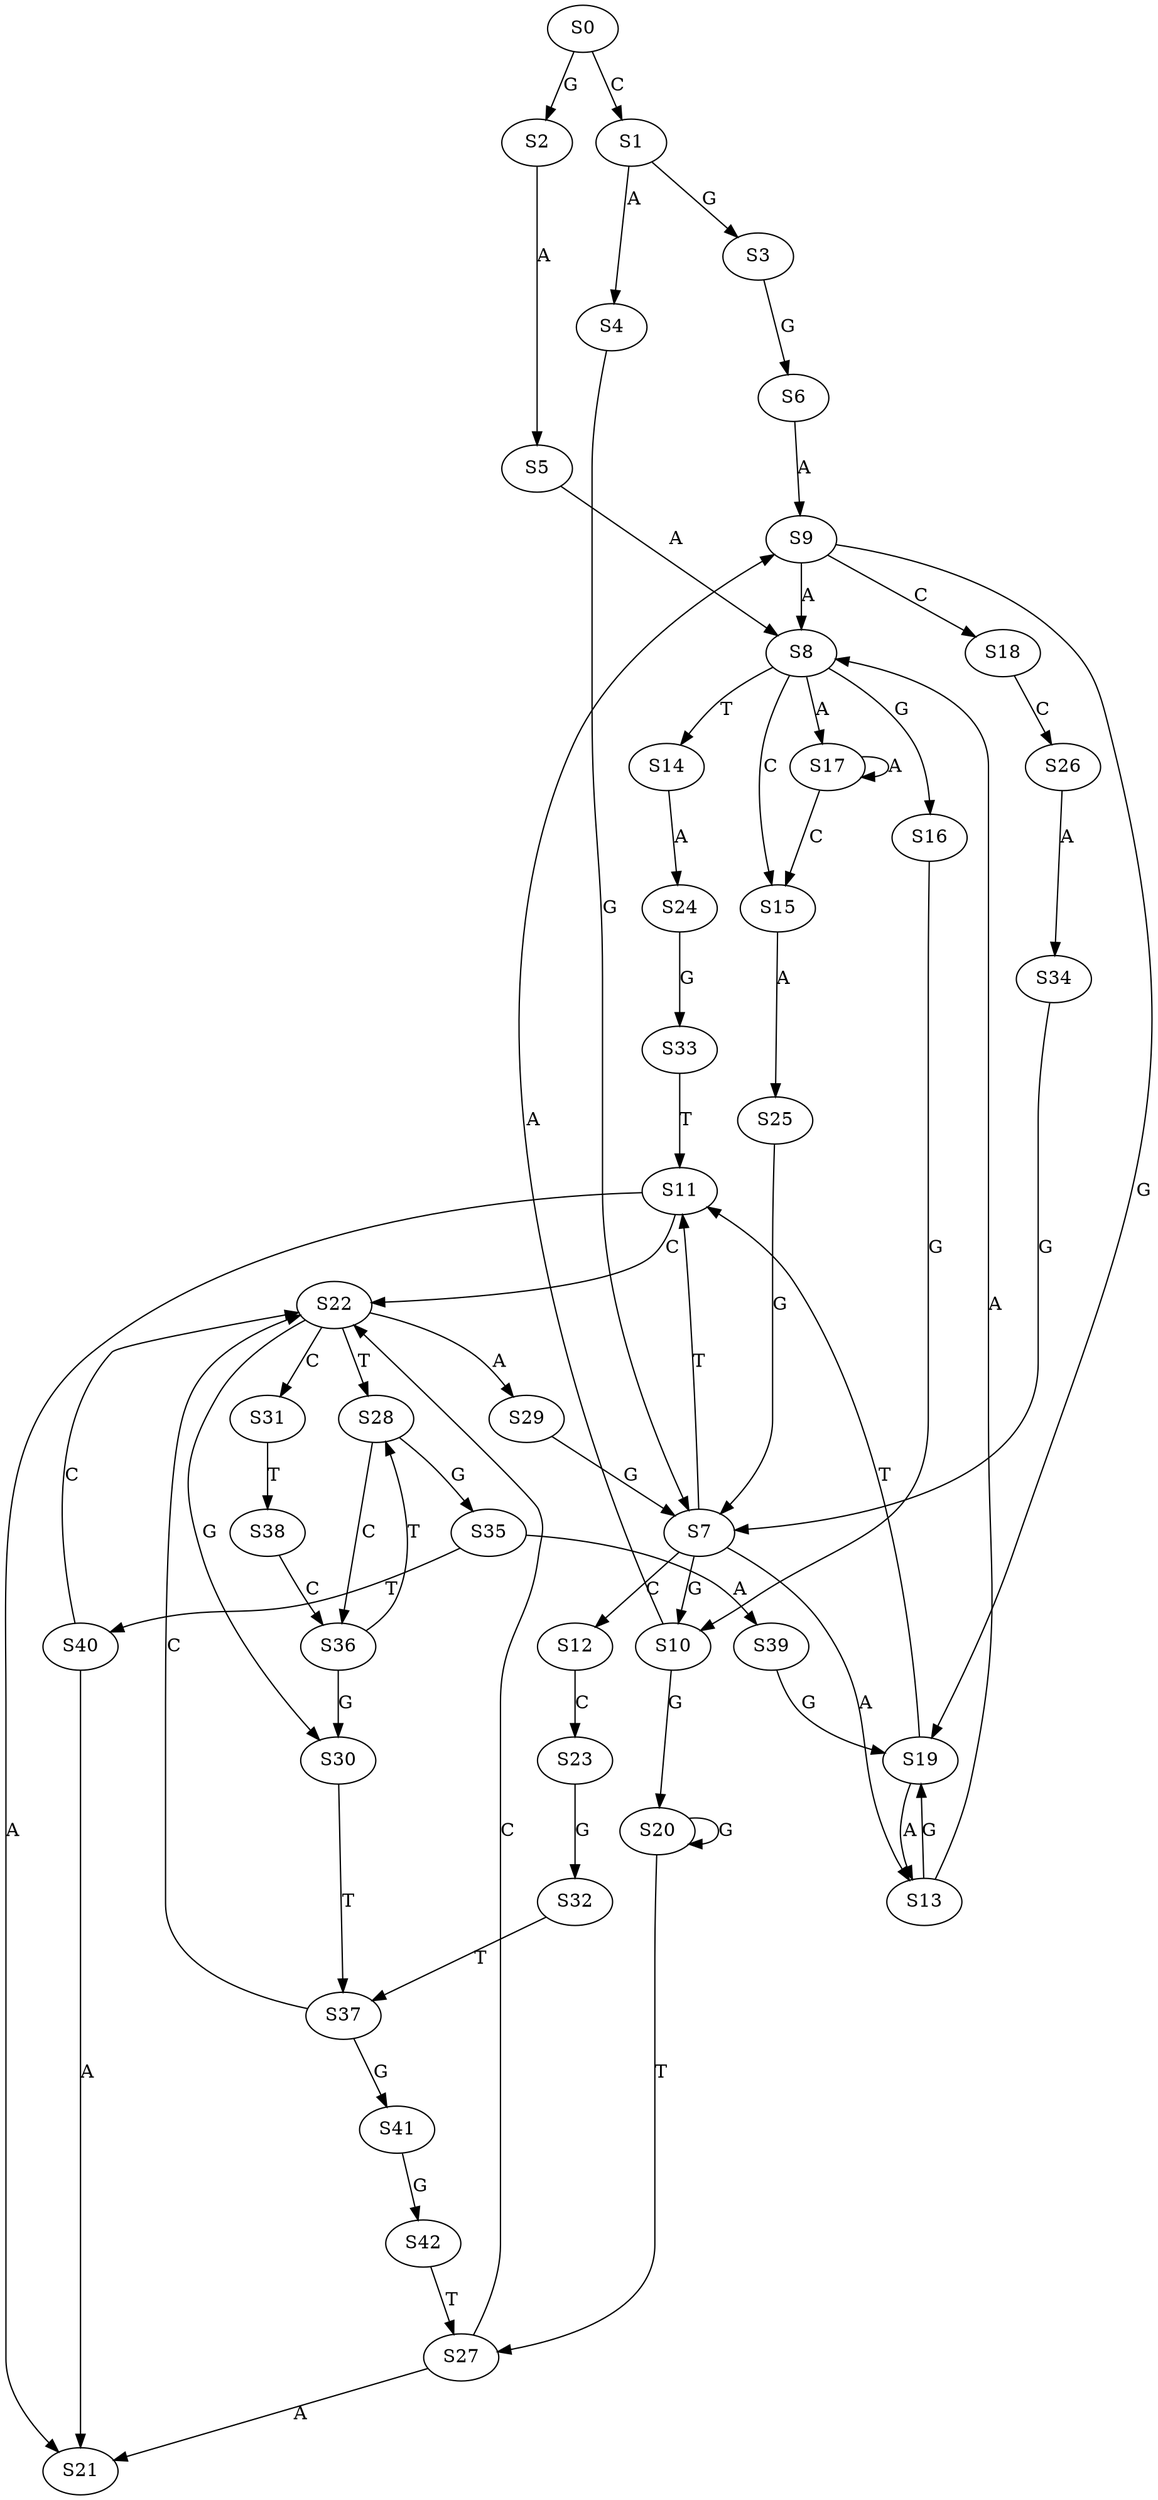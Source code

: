 strict digraph  {
	S0 -> S1 [ label = C ];
	S0 -> S2 [ label = G ];
	S1 -> S3 [ label = G ];
	S1 -> S4 [ label = A ];
	S2 -> S5 [ label = A ];
	S3 -> S6 [ label = G ];
	S4 -> S7 [ label = G ];
	S5 -> S8 [ label = A ];
	S6 -> S9 [ label = A ];
	S7 -> S10 [ label = G ];
	S7 -> S11 [ label = T ];
	S7 -> S12 [ label = C ];
	S7 -> S13 [ label = A ];
	S8 -> S14 [ label = T ];
	S8 -> S15 [ label = C ];
	S8 -> S16 [ label = G ];
	S8 -> S17 [ label = A ];
	S9 -> S8 [ label = A ];
	S9 -> S18 [ label = C ];
	S9 -> S19 [ label = G ];
	S10 -> S9 [ label = A ];
	S10 -> S20 [ label = G ];
	S11 -> S21 [ label = A ];
	S11 -> S22 [ label = C ];
	S12 -> S23 [ label = C ];
	S13 -> S19 [ label = G ];
	S13 -> S8 [ label = A ];
	S14 -> S24 [ label = A ];
	S15 -> S25 [ label = A ];
	S16 -> S10 [ label = G ];
	S17 -> S15 [ label = C ];
	S17 -> S17 [ label = A ];
	S18 -> S26 [ label = C ];
	S19 -> S11 [ label = T ];
	S19 -> S13 [ label = A ];
	S20 -> S27 [ label = T ];
	S20 -> S20 [ label = G ];
	S22 -> S28 [ label = T ];
	S22 -> S29 [ label = A ];
	S22 -> S30 [ label = G ];
	S22 -> S31 [ label = C ];
	S23 -> S32 [ label = G ];
	S24 -> S33 [ label = G ];
	S25 -> S7 [ label = G ];
	S26 -> S34 [ label = A ];
	S27 -> S21 [ label = A ];
	S27 -> S22 [ label = C ];
	S28 -> S35 [ label = G ];
	S28 -> S36 [ label = C ];
	S29 -> S7 [ label = G ];
	S30 -> S37 [ label = T ];
	S31 -> S38 [ label = T ];
	S32 -> S37 [ label = T ];
	S33 -> S11 [ label = T ];
	S34 -> S7 [ label = G ];
	S35 -> S39 [ label = A ];
	S35 -> S40 [ label = T ];
	S36 -> S28 [ label = T ];
	S36 -> S30 [ label = G ];
	S37 -> S41 [ label = G ];
	S37 -> S22 [ label = C ];
	S38 -> S36 [ label = C ];
	S39 -> S19 [ label = G ];
	S40 -> S21 [ label = A ];
	S40 -> S22 [ label = C ];
	S41 -> S42 [ label = G ];
	S42 -> S27 [ label = T ];
}
